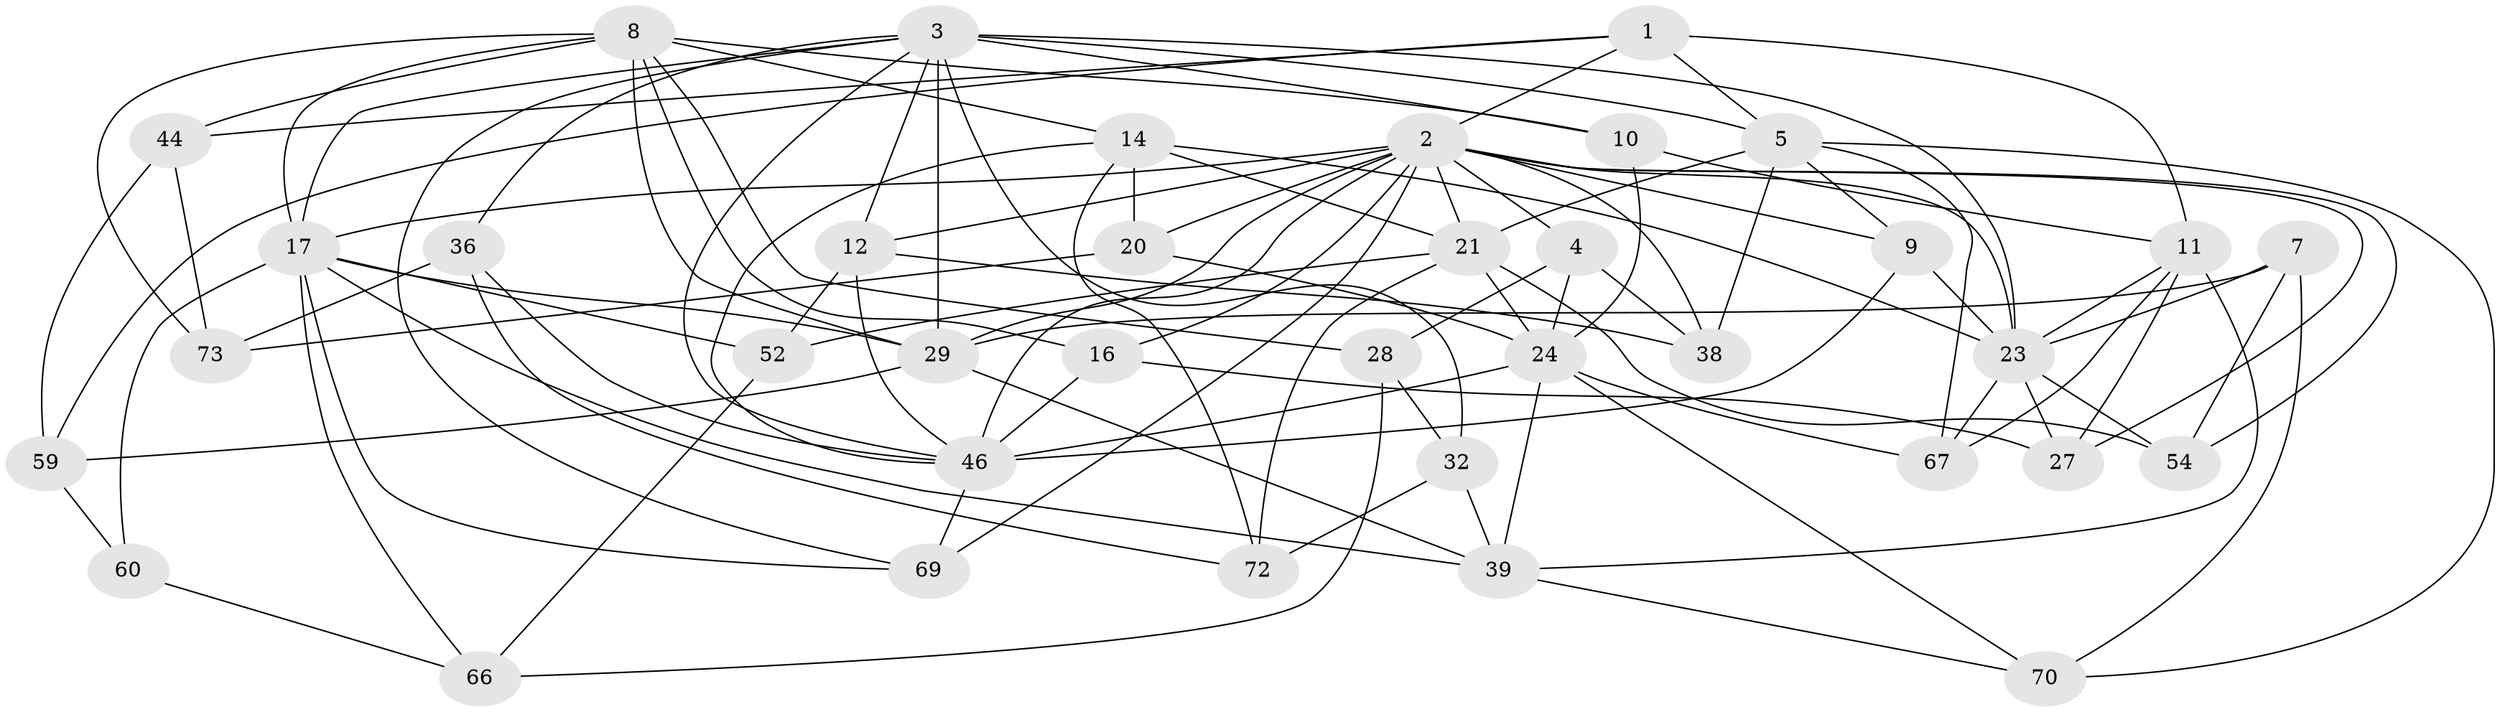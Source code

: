 // original degree distribution, {4: 1.0}
// Generated by graph-tools (version 1.1) at 2025/16/03/09/25 04:16:42]
// undirected, 37 vertices, 102 edges
graph export_dot {
graph [start="1"]
  node [color=gray90,style=filled];
  1 [super="+62"];
  2 [super="+6+65"];
  3 [super="+57+25"];
  4;
  5 [super="+51+53"];
  7;
  8 [super="+15"];
  9;
  10;
  11 [super="+18"];
  12 [super="+43"];
  14 [super="+74"];
  16;
  17 [super="+41"];
  20;
  21 [super="+47+61"];
  23 [super="+34+26"];
  24 [super="+30+58+35"];
  27;
  28;
  29 [super="+31+50+56"];
  32;
  36;
  38;
  39 [super="+49"];
  44;
  46 [super="+48"];
  52;
  54;
  59;
  60;
  66;
  67;
  69;
  70;
  72;
  73;
  1 -- 59;
  1 -- 5 [weight=2];
  1 -- 11;
  1 -- 44;
  1 -- 2;
  2 -- 38;
  2 -- 46;
  2 -- 4;
  2 -- 69;
  2 -- 9;
  2 -- 16;
  2 -- 20;
  2 -- 54;
  2 -- 23 [weight=2];
  2 -- 27;
  2 -- 29 [weight=2];
  2 -- 17;
  2 -- 21;
  2 -- 12 [weight=2];
  3 -- 5;
  3 -- 32;
  3 -- 10;
  3 -- 17;
  3 -- 36;
  3 -- 69;
  3 -- 23;
  3 -- 12;
  3 -- 29 [weight=3];
  3 -- 46;
  4 -- 28;
  4 -- 38;
  4 -- 24;
  5 -- 67;
  5 -- 21;
  5 -- 38;
  5 -- 9;
  5 -- 70;
  7 -- 70;
  7 -- 54;
  7 -- 23;
  7 -- 29;
  8 -- 73;
  8 -- 44;
  8 -- 16;
  8 -- 10;
  8 -- 28;
  8 -- 14;
  8 -- 17;
  8 -- 29;
  9 -- 23;
  9 -- 46;
  10 -- 24;
  10 -- 11;
  11 -- 27;
  11 -- 67;
  11 -- 39;
  11 -- 23;
  12 -- 38;
  12 -- 46;
  12 -- 52;
  14 -- 46;
  14 -- 72;
  14 -- 20;
  14 -- 21;
  14 -- 23;
  16 -- 46;
  16 -- 27;
  17 -- 69;
  17 -- 60 [weight=2];
  17 -- 66;
  17 -- 39;
  17 -- 52;
  17 -- 29;
  20 -- 73;
  20 -- 24;
  21 -- 24 [weight=2];
  21 -- 52;
  21 -- 72;
  21 -- 54;
  23 -- 54;
  23 -- 67;
  23 -- 27;
  24 -- 67;
  24 -- 70;
  24 -- 46 [weight=2];
  24 -- 39;
  28 -- 66;
  28 -- 32;
  29 -- 59;
  29 -- 39;
  32 -- 72;
  32 -- 39;
  36 -- 72;
  36 -- 73;
  36 -- 46;
  39 -- 70;
  44 -- 59;
  44 -- 73;
  46 -- 69;
  52 -- 66;
  59 -- 60;
  60 -- 66;
}

